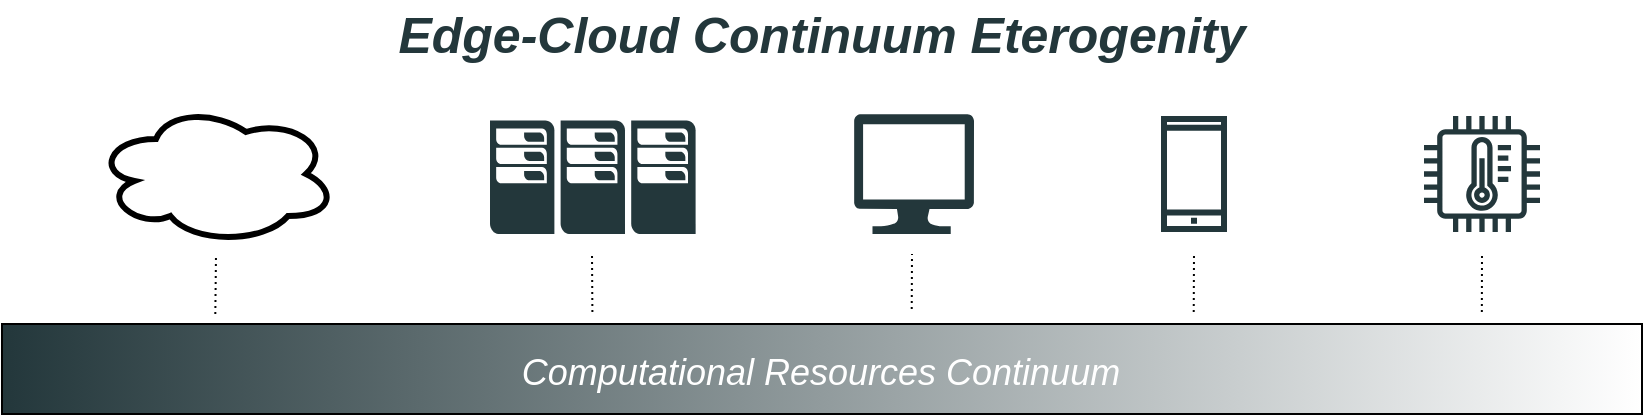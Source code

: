 <mxfile version="24.0.4" type="device">
  <diagram name="Page-1" id="E5VSdcX2yETw0aMv6OH0">
    <mxGraphModel dx="1430" dy="856" grid="1" gridSize="10" guides="1" tooltips="1" connect="1" arrows="1" fold="1" page="1" pageScale="1" pageWidth="827" pageHeight="1169" math="0" shadow="0">
      <root>
        <mxCell id="0" />
        <mxCell id="1" parent="0" />
        <mxCell id="E3ByQA4SWDcehhctSZ2T-1" value="" style="rounded=0;whiteSpace=wrap;gradientColor=#23373B;gradientDirection=west;strokeColor=default;" parent="1" vertex="1">
          <mxGeometry x="4" y="555" width="820" height="45" as="geometry" />
        </mxCell>
        <mxCell id="E3ByQA4SWDcehhctSZ2T-2" value="" style="ellipse;shape=cloud;whiteSpace=wrap;strokeWidth=3;" parent="1" vertex="1">
          <mxGeometry x="51" y="445" width="120" height="70" as="geometry" />
        </mxCell>
        <mxCell id="E3ByQA4SWDcehhctSZ2T-3" value="" style="verticalLabelPosition=bottom;align=center;labelBackgroundColor=#ffffff;verticalAlign=top;strokeWidth=3;strokeColor=#23373B;shadow=0;dashed=0;shape=mxgraph.ios7.icons.smartphone;" parent="1" vertex="1">
          <mxGeometry x="585" y="452.5" width="30" height="55" as="geometry" />
        </mxCell>
        <mxCell id="E3ByQA4SWDcehhctSZ2T-4" value="" style="verticalLabelPosition=bottom;verticalAlign=top;align=center;strokeColor=none;fillColor=#23373B;shape=mxgraph.azure.computer;pointerEvents=1;" parent="1" vertex="1">
          <mxGeometry x="430" y="450" width="60" height="60" as="geometry" />
        </mxCell>
        <mxCell id="E3ByQA4SWDcehhctSZ2T-5" value="" style="pointerEvents=1;shadow=0;dashed=0;strokeColor=none;fillColor=#23373B;labelPosition=center;verticalLabelPosition=bottom;verticalAlign=top;align=center;outlineConnect=0;shape=mxgraph.veeam.cluster;" parent="1" vertex="1">
          <mxGeometry x="248" y="453.3" width="102.8" height="56.7" as="geometry" />
        </mxCell>
        <mxCell id="E3ByQA4SWDcehhctSZ2T-6" value="" style="sketch=0;outlineConnect=0;fontColor=#232F3E;gradientColor=none;fillColor=#23373B;strokeColor=none;dashed=0;verticalLabelPosition=bottom;verticalAlign=top;align=center;fontSize=12;fontStyle=0;aspect=fixed;pointerEvents=1;shape=mxgraph.aws4.iot_thing_temperature_sensor;" parent="1" vertex="1">
          <mxGeometry x="715" y="451" width="58" height="58" as="geometry" />
        </mxCell>
        <mxCell id="E3ByQA4SWDcehhctSZ2T-7" value="Edge-Cloud Continuum Eterogenity" style="text;align=center;verticalAlign=middle;rounded=0;fontSize=25;fontColor=#23373B;fontStyle=3" parent="1" vertex="1">
          <mxGeometry x="207" y="393" width="414" height="30" as="geometry" />
        </mxCell>
        <mxCell id="E3ByQA4SWDcehhctSZ2T-9" value="" style="endArrow=none;dashed=1;dashPattern=1 2;strokeWidth=1;rounded=0;" parent="1" edge="1">
          <mxGeometry width="50" height="50" relative="1" as="geometry">
            <mxPoint x="458.86" y="547.5" as="sourcePoint" />
            <mxPoint x="459" y="520" as="targetPoint" />
          </mxGeometry>
        </mxCell>
        <mxCell id="E3ByQA4SWDcehhctSZ2T-10" value="" style="endArrow=none;dashed=1;dashPattern=1 2;strokeWidth=1;rounded=0;" parent="1" edge="1">
          <mxGeometry width="50" height="50" relative="1" as="geometry">
            <mxPoint x="599.86" y="549" as="sourcePoint" />
            <mxPoint x="600" y="520" as="targetPoint" />
          </mxGeometry>
        </mxCell>
        <mxCell id="E3ByQA4SWDcehhctSZ2T-11" value="" style="endArrow=none;dashed=1;dashPattern=1 2;strokeWidth=1;rounded=0;" parent="1" edge="1">
          <mxGeometry width="50" height="50" relative="1" as="geometry">
            <mxPoint x="743.92" y="549" as="sourcePoint" />
            <mxPoint x="744" y="520" as="targetPoint" />
          </mxGeometry>
        </mxCell>
        <mxCell id="E3ByQA4SWDcehhctSZ2T-12" value="" style="endArrow=none;dashed=1;dashPattern=1 2;strokeWidth=1;rounded=0;" parent="1" edge="1">
          <mxGeometry width="50" height="50" relative="1" as="geometry">
            <mxPoint x="299.2" y="549" as="sourcePoint" />
            <mxPoint x="299" y="520" as="targetPoint" />
          </mxGeometry>
        </mxCell>
        <mxCell id="E3ByQA4SWDcehhctSZ2T-13" value="" style="endArrow=none;dashed=1;dashPattern=1 2;strokeWidth=1;rounded=0;" parent="1" edge="1">
          <mxGeometry width="50" height="50" relative="1" as="geometry">
            <mxPoint x="110.66" y="550" as="sourcePoint" />
            <mxPoint x="111" y="520" as="targetPoint" />
          </mxGeometry>
        </mxCell>
        <mxCell id="E3ByQA4SWDcehhctSZ2T-14" value="Computational Resources Continuum" style="text;align=center;verticalAlign=middle;rounded=0;fontColor=#FFFFFF;fontSize=18;fontStyle=2" parent="1" vertex="1">
          <mxGeometry x="318" y="562.5" width="191" height="30" as="geometry" />
        </mxCell>
      </root>
    </mxGraphModel>
  </diagram>
</mxfile>
